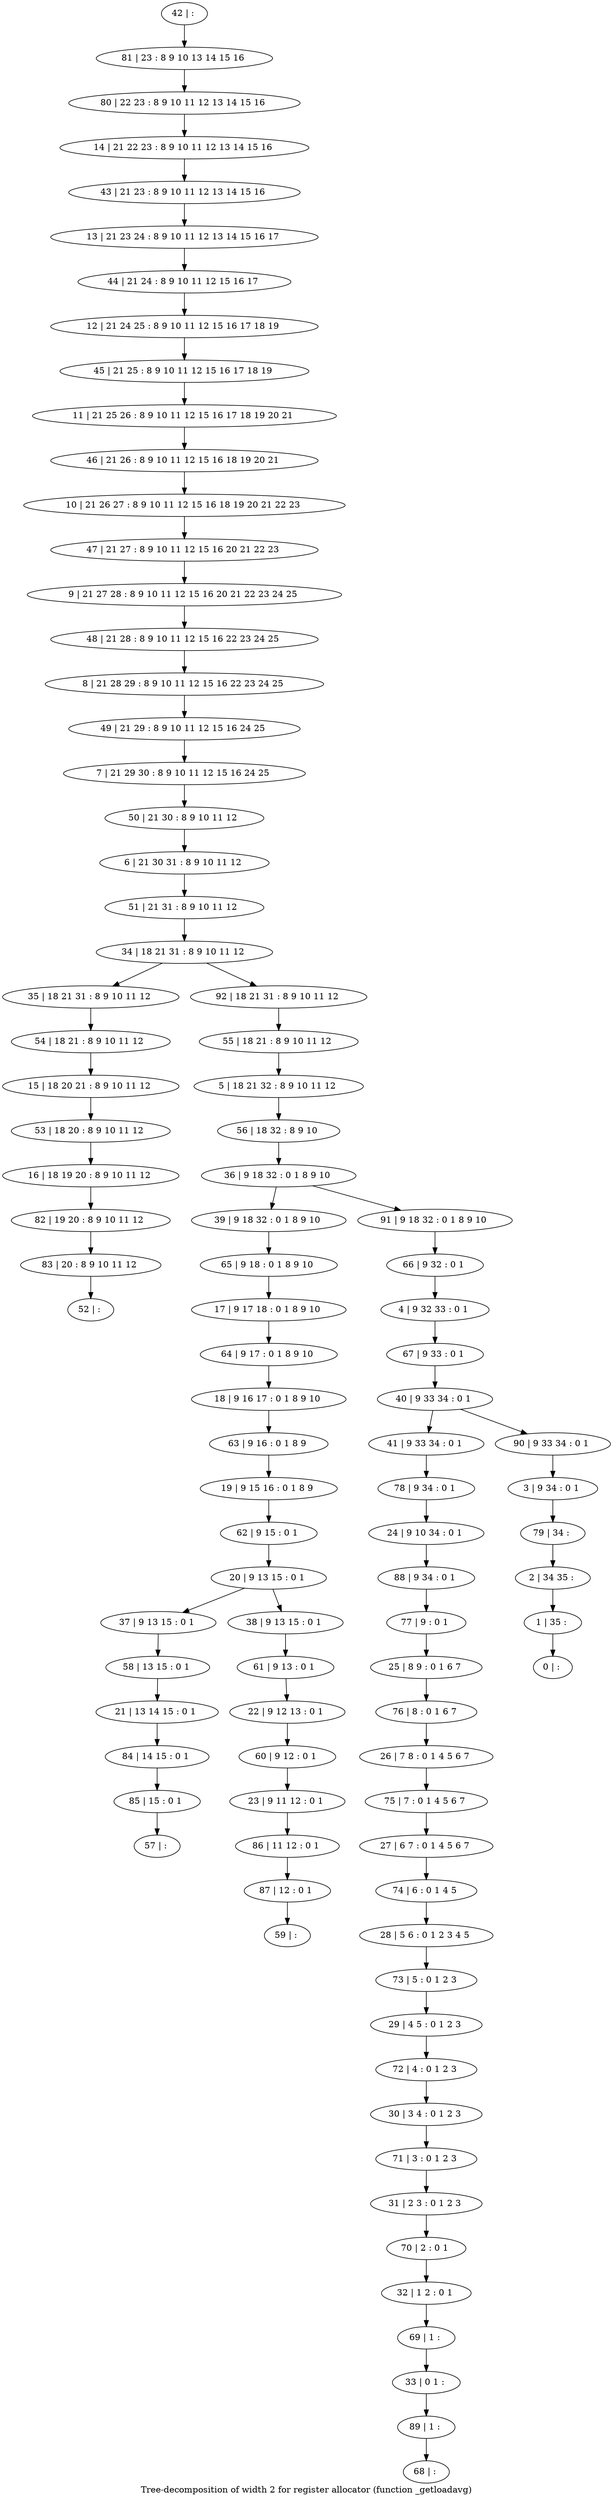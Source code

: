 digraph G {
graph [label="Tree-decomposition of width 2 for register allocator (function _getloadavg)"]
0[label="0 | : "];
1[label="1 | 35 : "];
2[label="2 | 34 35 : "];
3[label="3 | 9 34 : 0 1 "];
4[label="4 | 9 32 33 : 0 1 "];
5[label="5 | 18 21 32 : 8 9 10 11 12 "];
6[label="6 | 21 30 31 : 8 9 10 11 12 "];
7[label="7 | 21 29 30 : 8 9 10 11 12 15 16 24 25 "];
8[label="8 | 21 28 29 : 8 9 10 11 12 15 16 22 23 24 25 "];
9[label="9 | 21 27 28 : 8 9 10 11 12 15 16 20 21 22 23 24 25 "];
10[label="10 | 21 26 27 : 8 9 10 11 12 15 16 18 19 20 21 22 23 "];
11[label="11 | 21 25 26 : 8 9 10 11 12 15 16 17 18 19 20 21 "];
12[label="12 | 21 24 25 : 8 9 10 11 12 15 16 17 18 19 "];
13[label="13 | 21 23 24 : 8 9 10 11 12 13 14 15 16 17 "];
14[label="14 | 21 22 23 : 8 9 10 11 12 13 14 15 16 "];
15[label="15 | 18 20 21 : 8 9 10 11 12 "];
16[label="16 | 18 19 20 : 8 9 10 11 12 "];
17[label="17 | 9 17 18 : 0 1 8 9 10 "];
18[label="18 | 9 16 17 : 0 1 8 9 10 "];
19[label="19 | 9 15 16 : 0 1 8 9 "];
20[label="20 | 9 13 15 : 0 1 "];
21[label="21 | 13 14 15 : 0 1 "];
22[label="22 | 9 12 13 : 0 1 "];
23[label="23 | 9 11 12 : 0 1 "];
24[label="24 | 9 10 34 : 0 1 "];
25[label="25 | 8 9 : 0 1 6 7 "];
26[label="26 | 7 8 : 0 1 4 5 6 7 "];
27[label="27 | 6 7 : 0 1 4 5 6 7 "];
28[label="28 | 5 6 : 0 1 2 3 4 5 "];
29[label="29 | 4 5 : 0 1 2 3 "];
30[label="30 | 3 4 : 0 1 2 3 "];
31[label="31 | 2 3 : 0 1 2 3 "];
32[label="32 | 1 2 : 0 1 "];
33[label="33 | 0 1 : "];
34[label="34 | 18 21 31 : 8 9 10 11 12 "];
35[label="35 | 18 21 31 : 8 9 10 11 12 "];
36[label="36 | 9 18 32 : 0 1 8 9 10 "];
37[label="37 | 9 13 15 : 0 1 "];
38[label="38 | 9 13 15 : 0 1 "];
39[label="39 | 9 18 32 : 0 1 8 9 10 "];
40[label="40 | 9 33 34 : 0 1 "];
41[label="41 | 9 33 34 : 0 1 "];
42[label="42 | : "];
43[label="43 | 21 23 : 8 9 10 11 12 13 14 15 16 "];
44[label="44 | 21 24 : 8 9 10 11 12 15 16 17 "];
45[label="45 | 21 25 : 8 9 10 11 12 15 16 17 18 19 "];
46[label="46 | 21 26 : 8 9 10 11 12 15 16 18 19 20 21 "];
47[label="47 | 21 27 : 8 9 10 11 12 15 16 20 21 22 23 "];
48[label="48 | 21 28 : 8 9 10 11 12 15 16 22 23 24 25 "];
49[label="49 | 21 29 : 8 9 10 11 12 15 16 24 25 "];
50[label="50 | 21 30 : 8 9 10 11 12 "];
51[label="51 | 21 31 : 8 9 10 11 12 "];
52[label="52 | : "];
53[label="53 | 18 20 : 8 9 10 11 12 "];
54[label="54 | 18 21 : 8 9 10 11 12 "];
55[label="55 | 18 21 : 8 9 10 11 12 "];
56[label="56 | 18 32 : 8 9 10 "];
57[label="57 | : "];
58[label="58 | 13 15 : 0 1 "];
59[label="59 | : "];
60[label="60 | 9 12 : 0 1 "];
61[label="61 | 9 13 : 0 1 "];
62[label="62 | 9 15 : 0 1 "];
63[label="63 | 9 16 : 0 1 8 9 "];
64[label="64 | 9 17 : 0 1 8 9 10 "];
65[label="65 | 9 18 : 0 1 8 9 10 "];
66[label="66 | 9 32 : 0 1 "];
67[label="67 | 9 33 : 0 1 "];
68[label="68 | : "];
69[label="69 | 1 : "];
70[label="70 | 2 : 0 1 "];
71[label="71 | 3 : 0 1 2 3 "];
72[label="72 | 4 : 0 1 2 3 "];
73[label="73 | 5 : 0 1 2 3 "];
74[label="74 | 6 : 0 1 4 5 "];
75[label="75 | 7 : 0 1 4 5 6 7 "];
76[label="76 | 8 : 0 1 6 7 "];
77[label="77 | 9 : 0 1 "];
78[label="78 | 9 34 : 0 1 "];
79[label="79 | 34 : "];
80[label="80 | 22 23 : 8 9 10 11 12 13 14 15 16 "];
81[label="81 | 23 : 8 9 10 13 14 15 16 "];
82[label="82 | 19 20 : 8 9 10 11 12 "];
83[label="83 | 20 : 8 9 10 11 12 "];
84[label="84 | 14 15 : 0 1 "];
85[label="85 | 15 : 0 1 "];
86[label="86 | 11 12 : 0 1 "];
87[label="87 | 12 : 0 1 "];
88[label="88 | 9 34 : 0 1 "];
89[label="89 | 1 : "];
90[label="90 | 9 33 34 : 0 1 "];
91[label="91 | 9 18 32 : 0 1 8 9 10 "];
92[label="92 | 18 21 31 : 8 9 10 11 12 "];
20->37 ;
20->38 ;
53->16 ;
15->53 ;
54->15 ;
35->54 ;
58->21 ;
37->58 ;
60->23 ;
22->60 ;
61->22 ;
38->61 ;
62->20 ;
19->62 ;
63->19 ;
18->63 ;
64->18 ;
17->64 ;
65->17 ;
39->65 ;
69->33 ;
32->69 ;
70->32 ;
31->70 ;
71->31 ;
30->71 ;
72->30 ;
29->72 ;
73->29 ;
28->73 ;
74->28 ;
27->74 ;
75->27 ;
26->75 ;
76->26 ;
25->76 ;
77->25 ;
78->24 ;
41->78 ;
16->82 ;
83->52 ;
82->83 ;
21->84 ;
85->57 ;
84->85 ;
23->86 ;
87->59 ;
86->87 ;
88->77 ;
24->88 ;
89->68 ;
33->89 ;
42->81 ;
81->80 ;
80->14 ;
14->43 ;
43->13 ;
13->44 ;
44->12 ;
12->45 ;
45->11 ;
11->46 ;
46->10 ;
10->47 ;
47->9 ;
9->48 ;
48->8 ;
8->49 ;
49->7 ;
7->50 ;
50->6 ;
6->51 ;
51->34 ;
55->5 ;
5->56 ;
56->36 ;
66->4 ;
4->67 ;
67->40 ;
3->79 ;
79->2 ;
2->1 ;
1->0 ;
90->3 ;
91->66 ;
92->55 ;
40->41 ;
40->90 ;
36->39 ;
36->91 ;
34->35 ;
34->92 ;
}
